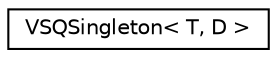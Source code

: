 digraph "Graphical Class Hierarchy"
{
 // LATEX_PDF_SIZE
  edge [fontname="Helvetica",fontsize="10",labelfontname="Helvetica",labelfontsize="10"];
  node [fontname="Helvetica",fontsize="10",shape=record];
  rankdir="LR";
  Node0 [label="VSQSingleton\< T, D \>",height=0.2,width=0.4,color="black", fillcolor="white", style="filled",URL="$class_v_s_q_singleton.html",tooltip="Singleton implementation."];
}
